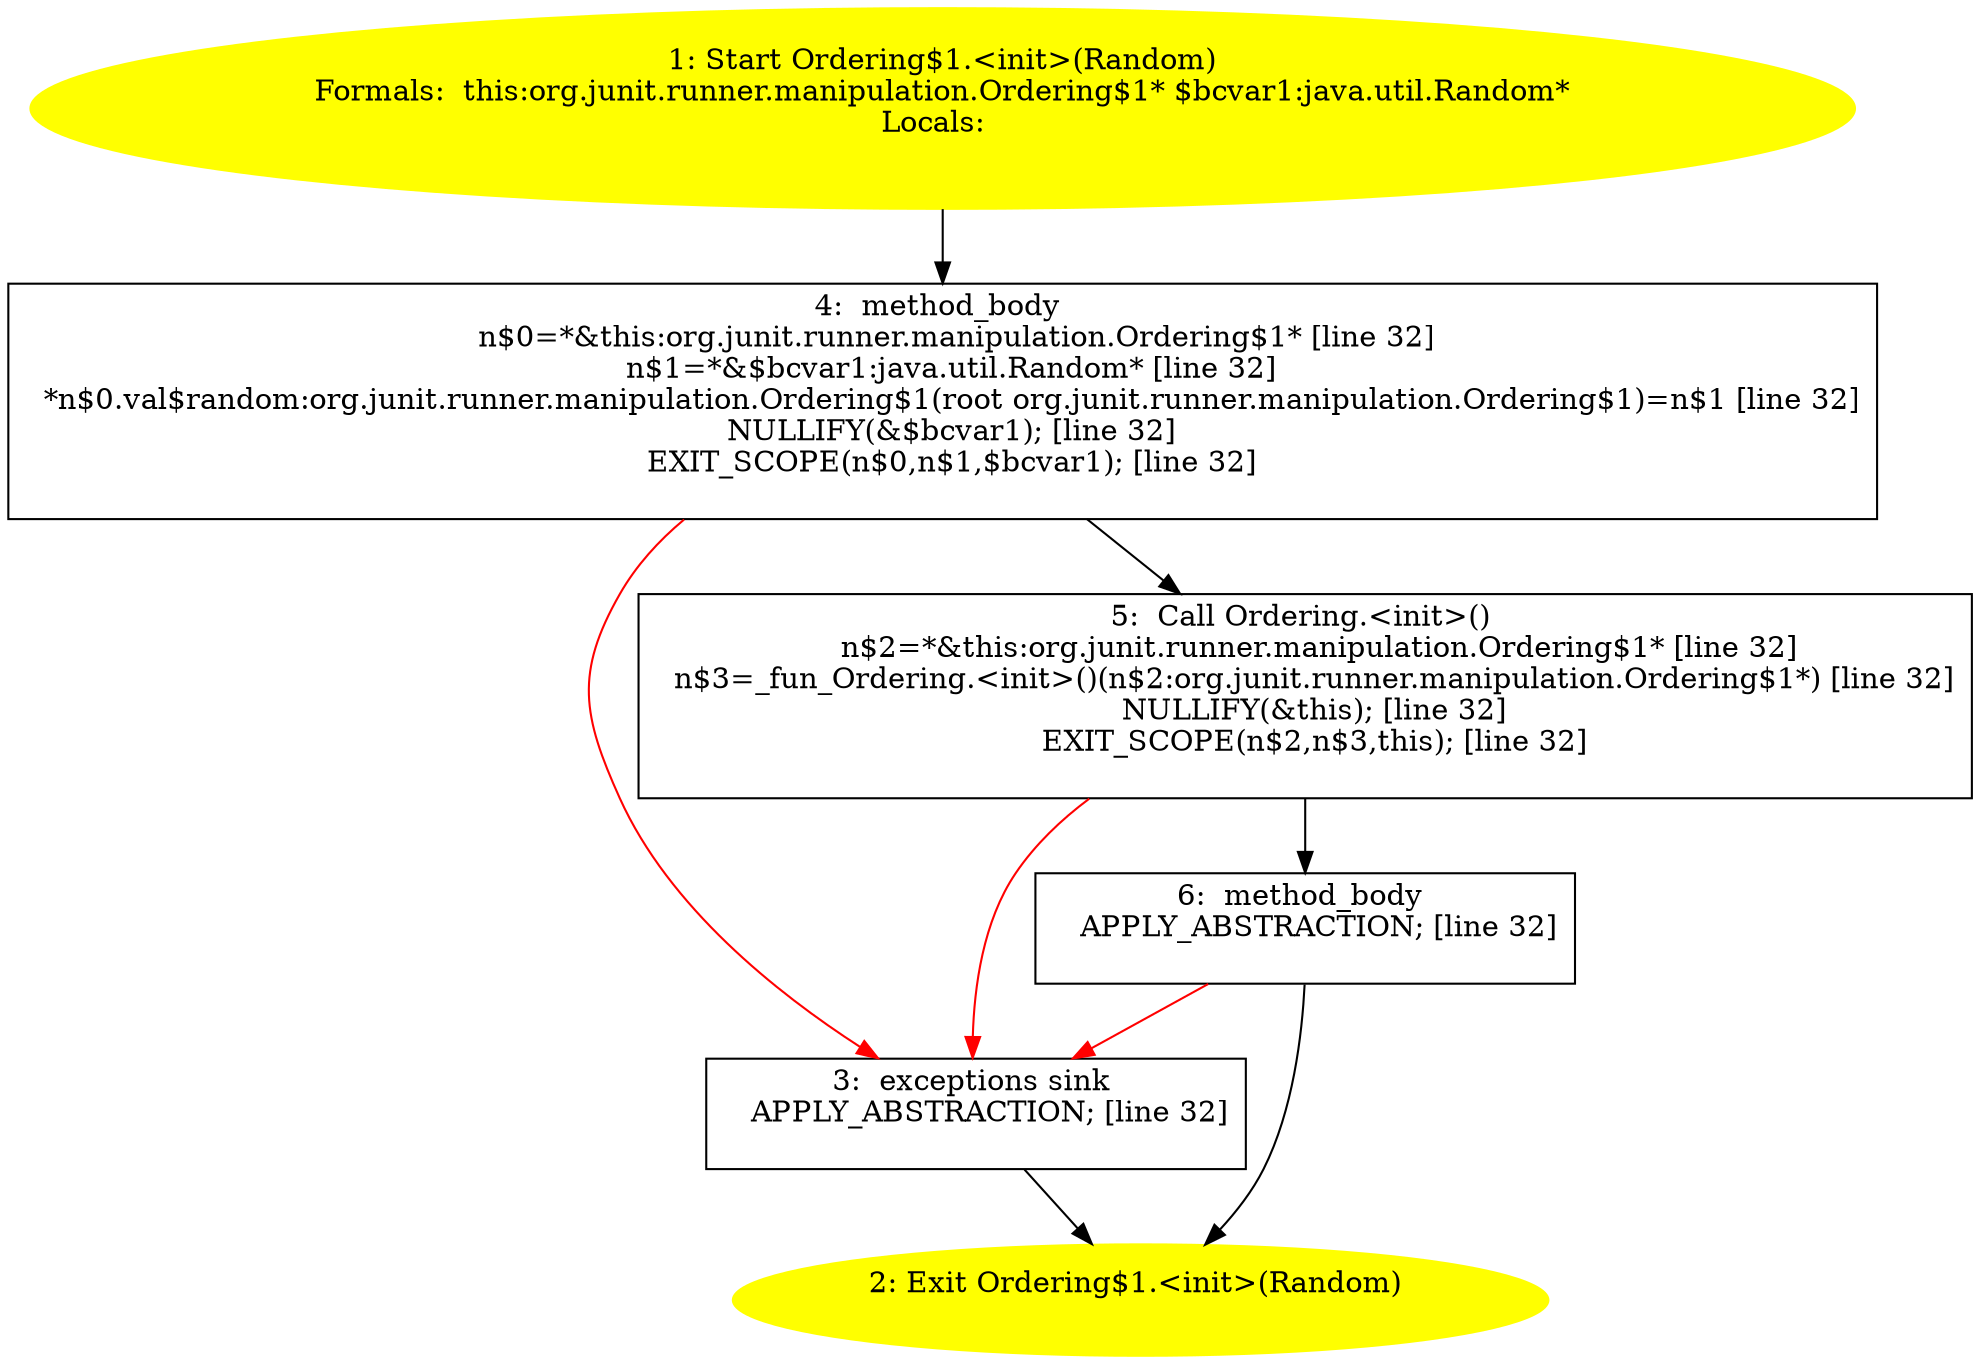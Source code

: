 /* @generated */
digraph cfg {
"org.junit.runner.manipulation.Ordering$1.<init>(java.util.Random).975a0a50cc097d5c1189405f1e2497c6_1" [label="1: Start Ordering$1.<init>(Random)\nFormals:  this:org.junit.runner.manipulation.Ordering$1* $bcvar1:java.util.Random*\nLocals:  \n  " color=yellow style=filled]
	

	 "org.junit.runner.manipulation.Ordering$1.<init>(java.util.Random).975a0a50cc097d5c1189405f1e2497c6_1" -> "org.junit.runner.manipulation.Ordering$1.<init>(java.util.Random).975a0a50cc097d5c1189405f1e2497c6_4" ;
"org.junit.runner.manipulation.Ordering$1.<init>(java.util.Random).975a0a50cc097d5c1189405f1e2497c6_2" [label="2: Exit Ordering$1.<init>(Random) \n  " color=yellow style=filled]
	

"org.junit.runner.manipulation.Ordering$1.<init>(java.util.Random).975a0a50cc097d5c1189405f1e2497c6_3" [label="3:  exceptions sink \n   APPLY_ABSTRACTION; [line 32]\n " shape="box"]
	

	 "org.junit.runner.manipulation.Ordering$1.<init>(java.util.Random).975a0a50cc097d5c1189405f1e2497c6_3" -> "org.junit.runner.manipulation.Ordering$1.<init>(java.util.Random).975a0a50cc097d5c1189405f1e2497c6_2" ;
"org.junit.runner.manipulation.Ordering$1.<init>(java.util.Random).975a0a50cc097d5c1189405f1e2497c6_4" [label="4:  method_body \n   n$0=*&this:org.junit.runner.manipulation.Ordering$1* [line 32]\n  n$1=*&$bcvar1:java.util.Random* [line 32]\n  *n$0.val$random:org.junit.runner.manipulation.Ordering$1(root org.junit.runner.manipulation.Ordering$1)=n$1 [line 32]\n  NULLIFY(&$bcvar1); [line 32]\n  EXIT_SCOPE(n$0,n$1,$bcvar1); [line 32]\n " shape="box"]
	

	 "org.junit.runner.manipulation.Ordering$1.<init>(java.util.Random).975a0a50cc097d5c1189405f1e2497c6_4" -> "org.junit.runner.manipulation.Ordering$1.<init>(java.util.Random).975a0a50cc097d5c1189405f1e2497c6_5" ;
	 "org.junit.runner.manipulation.Ordering$1.<init>(java.util.Random).975a0a50cc097d5c1189405f1e2497c6_4" -> "org.junit.runner.manipulation.Ordering$1.<init>(java.util.Random).975a0a50cc097d5c1189405f1e2497c6_3" [color="red" ];
"org.junit.runner.manipulation.Ordering$1.<init>(java.util.Random).975a0a50cc097d5c1189405f1e2497c6_5" [label="5:  Call Ordering.<init>() \n   n$2=*&this:org.junit.runner.manipulation.Ordering$1* [line 32]\n  n$3=_fun_Ordering.<init>()(n$2:org.junit.runner.manipulation.Ordering$1*) [line 32]\n  NULLIFY(&this); [line 32]\n  EXIT_SCOPE(n$2,n$3,this); [line 32]\n " shape="box"]
	

	 "org.junit.runner.manipulation.Ordering$1.<init>(java.util.Random).975a0a50cc097d5c1189405f1e2497c6_5" -> "org.junit.runner.manipulation.Ordering$1.<init>(java.util.Random).975a0a50cc097d5c1189405f1e2497c6_6" ;
	 "org.junit.runner.manipulation.Ordering$1.<init>(java.util.Random).975a0a50cc097d5c1189405f1e2497c6_5" -> "org.junit.runner.manipulation.Ordering$1.<init>(java.util.Random).975a0a50cc097d5c1189405f1e2497c6_3" [color="red" ];
"org.junit.runner.manipulation.Ordering$1.<init>(java.util.Random).975a0a50cc097d5c1189405f1e2497c6_6" [label="6:  method_body \n   APPLY_ABSTRACTION; [line 32]\n " shape="box"]
	

	 "org.junit.runner.manipulation.Ordering$1.<init>(java.util.Random).975a0a50cc097d5c1189405f1e2497c6_6" -> "org.junit.runner.manipulation.Ordering$1.<init>(java.util.Random).975a0a50cc097d5c1189405f1e2497c6_2" ;
	 "org.junit.runner.manipulation.Ordering$1.<init>(java.util.Random).975a0a50cc097d5c1189405f1e2497c6_6" -> "org.junit.runner.manipulation.Ordering$1.<init>(java.util.Random).975a0a50cc097d5c1189405f1e2497c6_3" [color="red" ];
}
